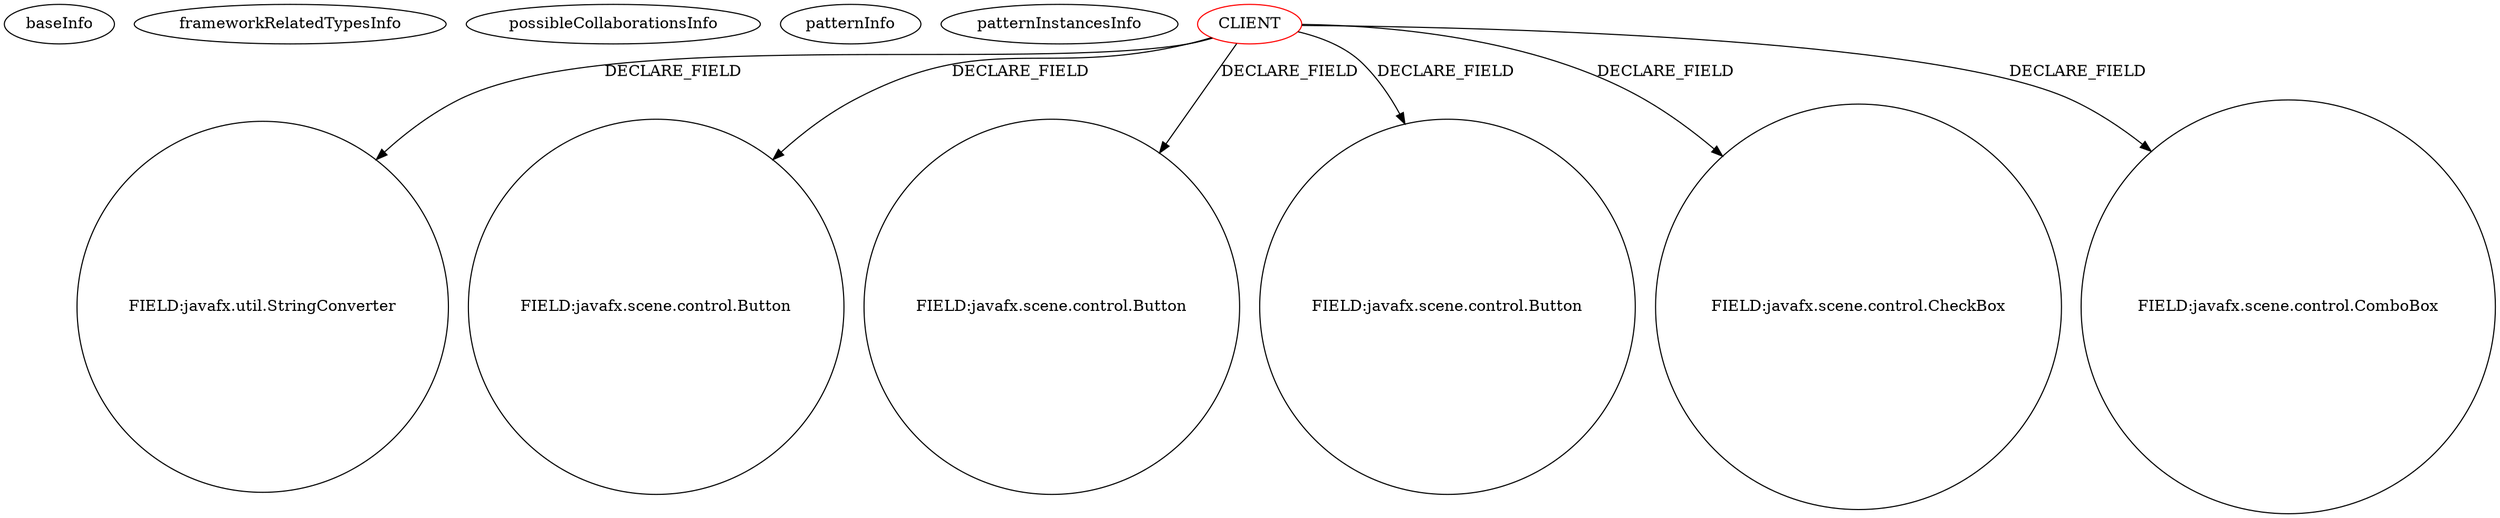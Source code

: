digraph {
baseInfo[graphId=3852,category="pattern",isAnonymous=false,possibleRelation=false]
frameworkRelatedTypesInfo[]
possibleCollaborationsInfo[]
patternInfo[frequency=2.0,patternRootClient=0]
patternInstancesInfo[0="bianconejo-CEFX~/bianconejo-CEFX/CEFX-master/src/cefx/CECommandeController.java~CECommandeController~2084",1="bianconejo-CEFX~/bianconejo-CEFX/CEFX-master/src/cefx/CEPaiementAttenteController.java~CEPaiementAttenteController~2025"]
76[label="FIELD:javafx.util.StringConverter",vertexType="FIELD_DECLARATION",isFrameworkType=false,shape=circle]
0[label="CLIENT",vertexType="ROOT_CLIENT_CLASS_DECLARATION",isFrameworkType=false,color=red]
12[label="FIELD:javafx.scene.control.Button",vertexType="FIELD_DECLARATION",isFrameworkType=false,shape=circle]
14[label="FIELD:javafx.scene.control.Button",vertexType="FIELD_DECLARATION",isFrameworkType=false,shape=circle]
8[label="FIELD:javafx.scene.control.Button",vertexType="FIELD_DECLARATION",isFrameworkType=false,shape=circle]
20[label="FIELD:javafx.scene.control.CheckBox",vertexType="FIELD_DECLARATION",isFrameworkType=false,shape=circle]
32[label="FIELD:javafx.scene.control.ComboBox",vertexType="FIELD_DECLARATION",isFrameworkType=false,shape=circle]
0->14[label="DECLARE_FIELD"]
0->20[label="DECLARE_FIELD"]
0->32[label="DECLARE_FIELD"]
0->8[label="DECLARE_FIELD"]
0->12[label="DECLARE_FIELD"]
0->76[label="DECLARE_FIELD"]
}
